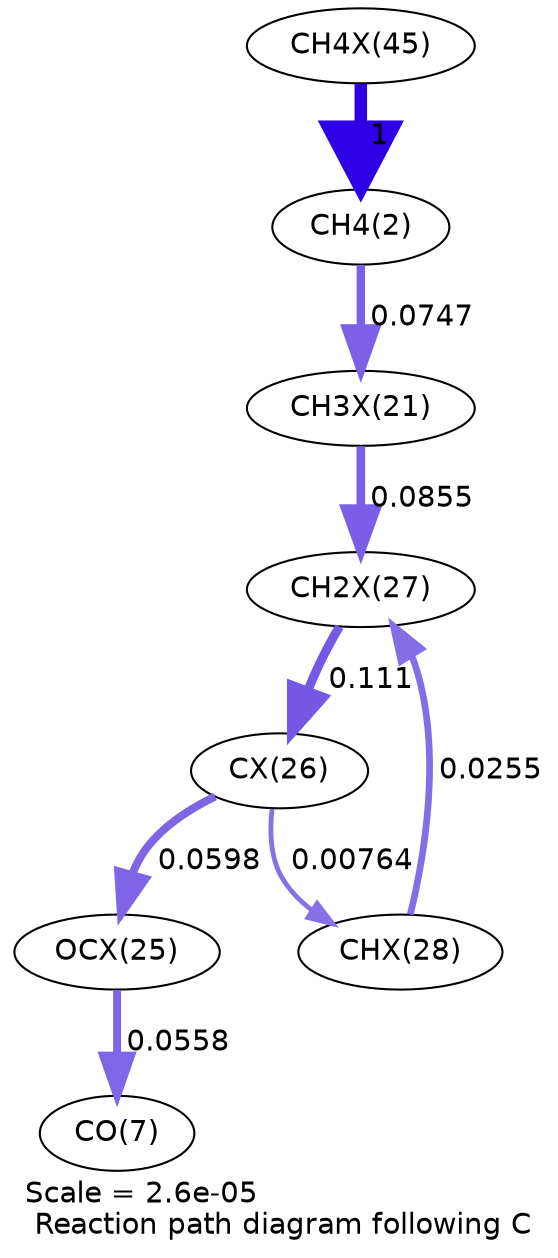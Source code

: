 digraph reaction_paths {
center=1;
s42 -> s4[fontname="Helvetica", penwidth=6, arrowsize=3, color="0.7, 1.5, 0.9"
, label=" 1"];
s4 -> s34[fontname="Helvetica", penwidth=4.04, arrowsize=2.02, color="0.7, 0.575, 0.9"
, label=" 0.0747"];
s34 -> s40[fontname="Helvetica", penwidth=4.14, arrowsize=2.07, color="0.7, 0.586, 0.9"
, label=" 0.0855"];
s41 -> s40[fontname="Helvetica", penwidth=3.23, arrowsize=1.62, color="0.7, 0.526, 0.9"
, label=" 0.0255"];
s40 -> s39[fontname="Helvetica", penwidth=4.34, arrowsize=2.17, color="0.7, 0.611, 0.9"
, label=" 0.111"];
s39 -> s41[fontname="Helvetica", penwidth=2.32, arrowsize=1.16, color="0.7, 0.508, 0.9"
, label=" 0.00764"];
s39 -> s38[fontname="Helvetica", penwidth=3.87, arrowsize=1.94, color="0.7, 0.56, 0.9"
, label=" 0.0598"];
s38 -> s9[fontname="Helvetica", penwidth=3.82, arrowsize=1.91, color="0.7, 0.556, 0.9"
, label=" 0.0558"];
s4 [ fontname="Helvetica", label="CH4(2)"];
s9 [ fontname="Helvetica", label="CO(7)"];
s34 [ fontname="Helvetica", label="CH3X(21)"];
s38 [ fontname="Helvetica", label="OCX(25)"];
s39 [ fontname="Helvetica", label="CX(26)"];
s40 [ fontname="Helvetica", label="CH2X(27)"];
s41 [ fontname="Helvetica", label="CHX(28)"];
s42 [ fontname="Helvetica", label="CH4X(45)"];
 label = "Scale = 2.6e-05\l Reaction path diagram following C";
 fontname = "Helvetica";
}
